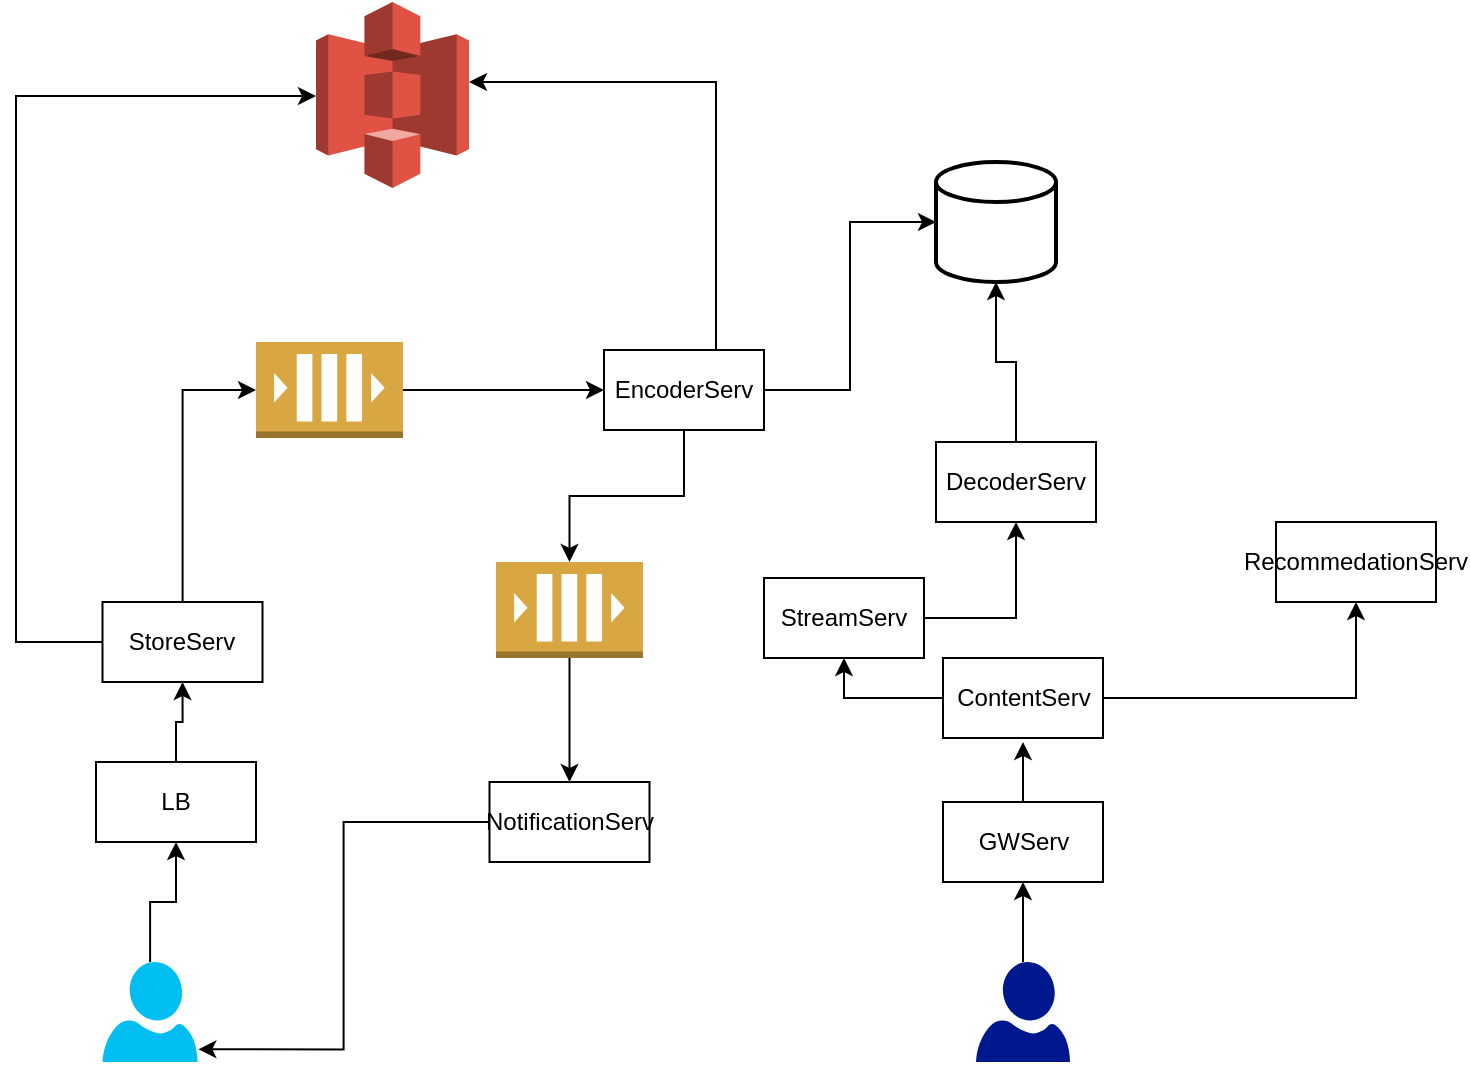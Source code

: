 <mxfile version="15.5.0" type="device"><diagram id="HIVQQYEwNAIQ6OQoTzC3" name="Page-1"><mxGraphModel dx="1186" dy="589" grid="1" gridSize="10" guides="1" tooltips="1" connect="1" arrows="1" fold="1" page="1" pageScale="1" pageWidth="827" pageHeight="1169" math="0" shadow="0"><root><mxCell id="0"/><mxCell id="1" parent="0"/><mxCell id="PdTxeFQCFtPnqKuq4UCm-10" style="edgeStyle=orthogonalEdgeStyle;rounded=0;orthogonalLoop=1;jettySize=auto;html=1;entryX=0.5;entryY=1;entryDx=0;entryDy=0;" edge="1" parent="1" source="PdTxeFQCFtPnqKuq4UCm-1" target="PdTxeFQCFtPnqKuq4UCm-3"><mxGeometry relative="1" as="geometry"/></mxCell><mxCell id="PdTxeFQCFtPnqKuq4UCm-1" value="LB" style="rounded=0;whiteSpace=wrap;html=1;" vertex="1" parent="1"><mxGeometry x="120" y="390" width="80" height="40" as="geometry"/></mxCell><mxCell id="PdTxeFQCFtPnqKuq4UCm-2" value="" style="outlineConnect=0;dashed=0;verticalLabelPosition=bottom;verticalAlign=top;align=center;html=1;shape=mxgraph.aws3.s3;fillColor=#E05243;gradientColor=none;" vertex="1" parent="1"><mxGeometry x="230" y="10" width="76.5" height="93" as="geometry"/></mxCell><mxCell id="PdTxeFQCFtPnqKuq4UCm-8" style="edgeStyle=orthogonalEdgeStyle;rounded=0;orthogonalLoop=1;jettySize=auto;html=1;" edge="1" parent="1" source="PdTxeFQCFtPnqKuq4UCm-3" target="PdTxeFQCFtPnqKuq4UCm-2"><mxGeometry relative="1" as="geometry"><Array as="points"><mxPoint x="80" y="330"/><mxPoint x="80" y="57"/></Array></mxGeometry></mxCell><mxCell id="PdTxeFQCFtPnqKuq4UCm-11" style="edgeStyle=orthogonalEdgeStyle;rounded=0;orthogonalLoop=1;jettySize=auto;html=1;entryX=0;entryY=0.5;entryDx=0;entryDy=0;entryPerimeter=0;" edge="1" parent="1" source="PdTxeFQCFtPnqKuq4UCm-3" target="PdTxeFQCFtPnqKuq4UCm-9"><mxGeometry relative="1" as="geometry"/></mxCell><mxCell id="PdTxeFQCFtPnqKuq4UCm-3" value="StoreServ" style="rounded=0;whiteSpace=wrap;html=1;" vertex="1" parent="1"><mxGeometry x="123.25" y="310" width="80" height="40" as="geometry"/></mxCell><mxCell id="PdTxeFQCFtPnqKuq4UCm-7" style="edgeStyle=orthogonalEdgeStyle;rounded=0;orthogonalLoop=1;jettySize=auto;html=1;" edge="1" parent="1" source="PdTxeFQCFtPnqKuq4UCm-6" target="PdTxeFQCFtPnqKuq4UCm-2"><mxGeometry relative="1" as="geometry"><Array as="points"><mxPoint x="430" y="50"/></Array></mxGeometry></mxCell><mxCell id="PdTxeFQCFtPnqKuq4UCm-14" style="edgeStyle=orthogonalEdgeStyle;rounded=0;orthogonalLoop=1;jettySize=auto;html=1;entryX=0;entryY=0.5;entryDx=0;entryDy=0;entryPerimeter=0;" edge="1" parent="1" source="PdTxeFQCFtPnqKuq4UCm-6" target="PdTxeFQCFtPnqKuq4UCm-13"><mxGeometry relative="1" as="geometry"/></mxCell><mxCell id="PdTxeFQCFtPnqKuq4UCm-18" style="edgeStyle=orthogonalEdgeStyle;rounded=0;orthogonalLoop=1;jettySize=auto;html=1;" edge="1" parent="1" source="PdTxeFQCFtPnqKuq4UCm-6" target="PdTxeFQCFtPnqKuq4UCm-17"><mxGeometry relative="1" as="geometry"/></mxCell><mxCell id="PdTxeFQCFtPnqKuq4UCm-6" value="EncoderServ" style="rounded=0;whiteSpace=wrap;html=1;" vertex="1" parent="1"><mxGeometry x="374" y="184" width="80" height="40" as="geometry"/></mxCell><mxCell id="PdTxeFQCFtPnqKuq4UCm-12" style="edgeStyle=orthogonalEdgeStyle;rounded=0;orthogonalLoop=1;jettySize=auto;html=1;entryX=0;entryY=0.5;entryDx=0;entryDy=0;" edge="1" parent="1" source="PdTxeFQCFtPnqKuq4UCm-9" target="PdTxeFQCFtPnqKuq4UCm-6"><mxGeometry relative="1" as="geometry"/></mxCell><mxCell id="PdTxeFQCFtPnqKuq4UCm-9" value="" style="outlineConnect=0;dashed=0;verticalLabelPosition=bottom;verticalAlign=top;align=center;html=1;shape=mxgraph.aws3.queue;fillColor=#D9A741;gradientColor=none;" vertex="1" parent="1"><mxGeometry x="200" y="180" width="73.5" height="48" as="geometry"/></mxCell><mxCell id="PdTxeFQCFtPnqKuq4UCm-13" value="" style="strokeWidth=2;html=1;shape=mxgraph.flowchart.database;whiteSpace=wrap;" vertex="1" parent="1"><mxGeometry x="540" y="90" width="60" height="60" as="geometry"/></mxCell><mxCell id="PdTxeFQCFtPnqKuq4UCm-16" style="edgeStyle=orthogonalEdgeStyle;rounded=0;orthogonalLoop=1;jettySize=auto;html=1;" edge="1" parent="1" source="PdTxeFQCFtPnqKuq4UCm-15" target="PdTxeFQCFtPnqKuq4UCm-1"><mxGeometry relative="1" as="geometry"/></mxCell><mxCell id="PdTxeFQCFtPnqKuq4UCm-15" value="" style="verticalLabelPosition=bottom;html=1;verticalAlign=top;align=center;strokeColor=none;fillColor=#00BEF2;shape=mxgraph.azure.user;" vertex="1" parent="1"><mxGeometry x="123.25" y="490" width="47.5" height="50" as="geometry"/></mxCell><mxCell id="PdTxeFQCFtPnqKuq4UCm-21" style="edgeStyle=orthogonalEdgeStyle;rounded=0;orthogonalLoop=1;jettySize=auto;html=1;entryX=0.5;entryY=0;entryDx=0;entryDy=0;" edge="1" parent="1" source="PdTxeFQCFtPnqKuq4UCm-17" target="PdTxeFQCFtPnqKuq4UCm-20"><mxGeometry relative="1" as="geometry"/></mxCell><mxCell id="PdTxeFQCFtPnqKuq4UCm-17" value="" style="outlineConnect=0;dashed=0;verticalLabelPosition=bottom;verticalAlign=top;align=center;html=1;shape=mxgraph.aws3.queue;fillColor=#D9A741;gradientColor=none;" vertex="1" parent="1"><mxGeometry x="320" y="290" width="73.5" height="48" as="geometry"/></mxCell><mxCell id="PdTxeFQCFtPnqKuq4UCm-22" style="edgeStyle=orthogonalEdgeStyle;rounded=0;orthogonalLoop=1;jettySize=auto;html=1;entryX=1.009;entryY=0.873;entryDx=0;entryDy=0;entryPerimeter=0;" edge="1" parent="1" source="PdTxeFQCFtPnqKuq4UCm-20" target="PdTxeFQCFtPnqKuq4UCm-15"><mxGeometry relative="1" as="geometry"/></mxCell><mxCell id="PdTxeFQCFtPnqKuq4UCm-20" value="NotificationServ" style="rounded=0;whiteSpace=wrap;html=1;" vertex="1" parent="1"><mxGeometry x="316.75" y="400" width="80" height="40" as="geometry"/></mxCell><mxCell id="PdTxeFQCFtPnqKuq4UCm-25" style="edgeStyle=orthogonalEdgeStyle;rounded=0;orthogonalLoop=1;jettySize=auto;html=1;entryX=0.5;entryY=1;entryDx=0;entryDy=0;" edge="1" parent="1" source="PdTxeFQCFtPnqKuq4UCm-23" target="PdTxeFQCFtPnqKuq4UCm-24"><mxGeometry relative="1" as="geometry"/></mxCell><mxCell id="PdTxeFQCFtPnqKuq4UCm-23" value="" style="sketch=0;aspect=fixed;pointerEvents=1;shadow=0;dashed=0;html=1;strokeColor=none;labelPosition=center;verticalLabelPosition=bottom;verticalAlign=top;align=center;fillColor=#00188D;shape=mxgraph.azure.user" vertex="1" parent="1"><mxGeometry x="560" y="490" width="47" height="50" as="geometry"/></mxCell><mxCell id="PdTxeFQCFtPnqKuq4UCm-34" style="edgeStyle=orthogonalEdgeStyle;rounded=0;orthogonalLoop=1;jettySize=auto;html=1;" edge="1" parent="1" source="PdTxeFQCFtPnqKuq4UCm-24"><mxGeometry relative="1" as="geometry"><mxPoint x="583.5" y="380" as="targetPoint"/></mxGeometry></mxCell><mxCell id="PdTxeFQCFtPnqKuq4UCm-24" value="GWServ" style="rounded=0;whiteSpace=wrap;html=1;" vertex="1" parent="1"><mxGeometry x="543.5" y="410" width="80" height="40" as="geometry"/></mxCell><mxCell id="PdTxeFQCFtPnqKuq4UCm-30" style="edgeStyle=orthogonalEdgeStyle;rounded=0;orthogonalLoop=1;jettySize=auto;html=1;entryX=0.5;entryY=1;entryDx=0;entryDy=0;" edge="1" parent="1" source="PdTxeFQCFtPnqKuq4UCm-27" target="PdTxeFQCFtPnqKuq4UCm-29"><mxGeometry relative="1" as="geometry"/></mxCell><mxCell id="PdTxeFQCFtPnqKuq4UCm-27" value="StreamServ" style="rounded=0;whiteSpace=wrap;html=1;" vertex="1" parent="1"><mxGeometry x="454" y="298" width="80" height="40" as="geometry"/></mxCell><mxCell id="PdTxeFQCFtPnqKuq4UCm-31" style="edgeStyle=orthogonalEdgeStyle;rounded=0;orthogonalLoop=1;jettySize=auto;html=1;entryX=0.5;entryY=1;entryDx=0;entryDy=0;entryPerimeter=0;" edge="1" parent="1" source="PdTxeFQCFtPnqKuq4UCm-29" target="PdTxeFQCFtPnqKuq4UCm-13"><mxGeometry relative="1" as="geometry"/></mxCell><mxCell id="PdTxeFQCFtPnqKuq4UCm-29" value="DecoderServ" style="rounded=0;whiteSpace=wrap;html=1;" vertex="1" parent="1"><mxGeometry x="540" y="230" width="80" height="40" as="geometry"/></mxCell><mxCell id="PdTxeFQCFtPnqKuq4UCm-32" value="RecommedationServ" style="rounded=0;whiteSpace=wrap;html=1;" vertex="1" parent="1"><mxGeometry x="710" y="270" width="80" height="40" as="geometry"/></mxCell><mxCell id="PdTxeFQCFtPnqKuq4UCm-35" style="edgeStyle=orthogonalEdgeStyle;rounded=0;orthogonalLoop=1;jettySize=auto;html=1;entryX=0.5;entryY=1;entryDx=0;entryDy=0;" edge="1" parent="1" source="PdTxeFQCFtPnqKuq4UCm-33" target="PdTxeFQCFtPnqKuq4UCm-32"><mxGeometry relative="1" as="geometry"/></mxCell><mxCell id="PdTxeFQCFtPnqKuq4UCm-36" style="edgeStyle=orthogonalEdgeStyle;rounded=0;orthogonalLoop=1;jettySize=auto;html=1;entryX=0.5;entryY=1;entryDx=0;entryDy=0;" edge="1" parent="1" source="PdTxeFQCFtPnqKuq4UCm-33" target="PdTxeFQCFtPnqKuq4UCm-27"><mxGeometry relative="1" as="geometry"/></mxCell><mxCell id="PdTxeFQCFtPnqKuq4UCm-33" value="ContentServ" style="rounded=0;whiteSpace=wrap;html=1;" vertex="1" parent="1"><mxGeometry x="543.5" y="338" width="80" height="40" as="geometry"/></mxCell></root></mxGraphModel></diagram></mxfile>